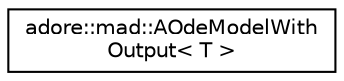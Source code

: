 digraph "Graphical Class Hierarchy"
{
 // LATEX_PDF_SIZE
  edge [fontname="Helvetica",fontsize="10",labelfontname="Helvetica",labelfontsize="10"];
  node [fontname="Helvetica",fontsize="10",shape=record];
  rankdir="LR";
  Node0 [label="adore::mad::AOdeModelWith\lOutput\< T \>",height=0.2,width=0.4,color="black", fillcolor="white", style="filled",URL="$classadore_1_1mad_1_1AOdeModelWithOutput.html",tooltip=" "];
}
